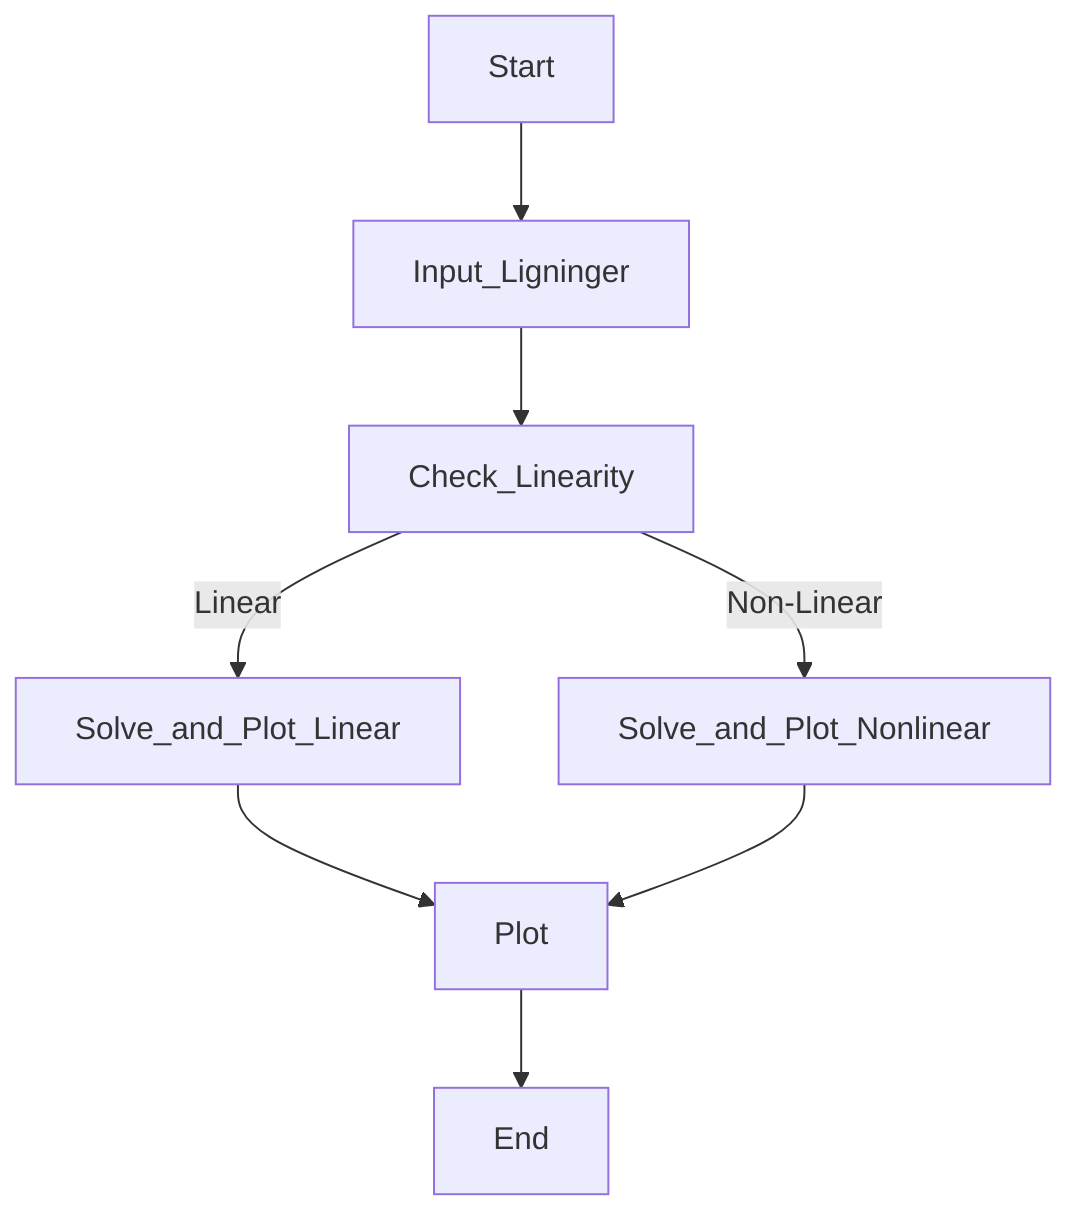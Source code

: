 flowchart TD
    Start --> Input_Ligninger
    Input_Ligninger --> Check_Linearity
    Check_Linearity -->|Linear| Solve_and_Plot_Linear
    Check_Linearity -->|Non-Linear| Solve_and_Plot_Nonlinear
    Solve_and_Plot_Linear --> Plot
    Solve_and_Plot_Nonlinear --> Plot
    Plot --> End